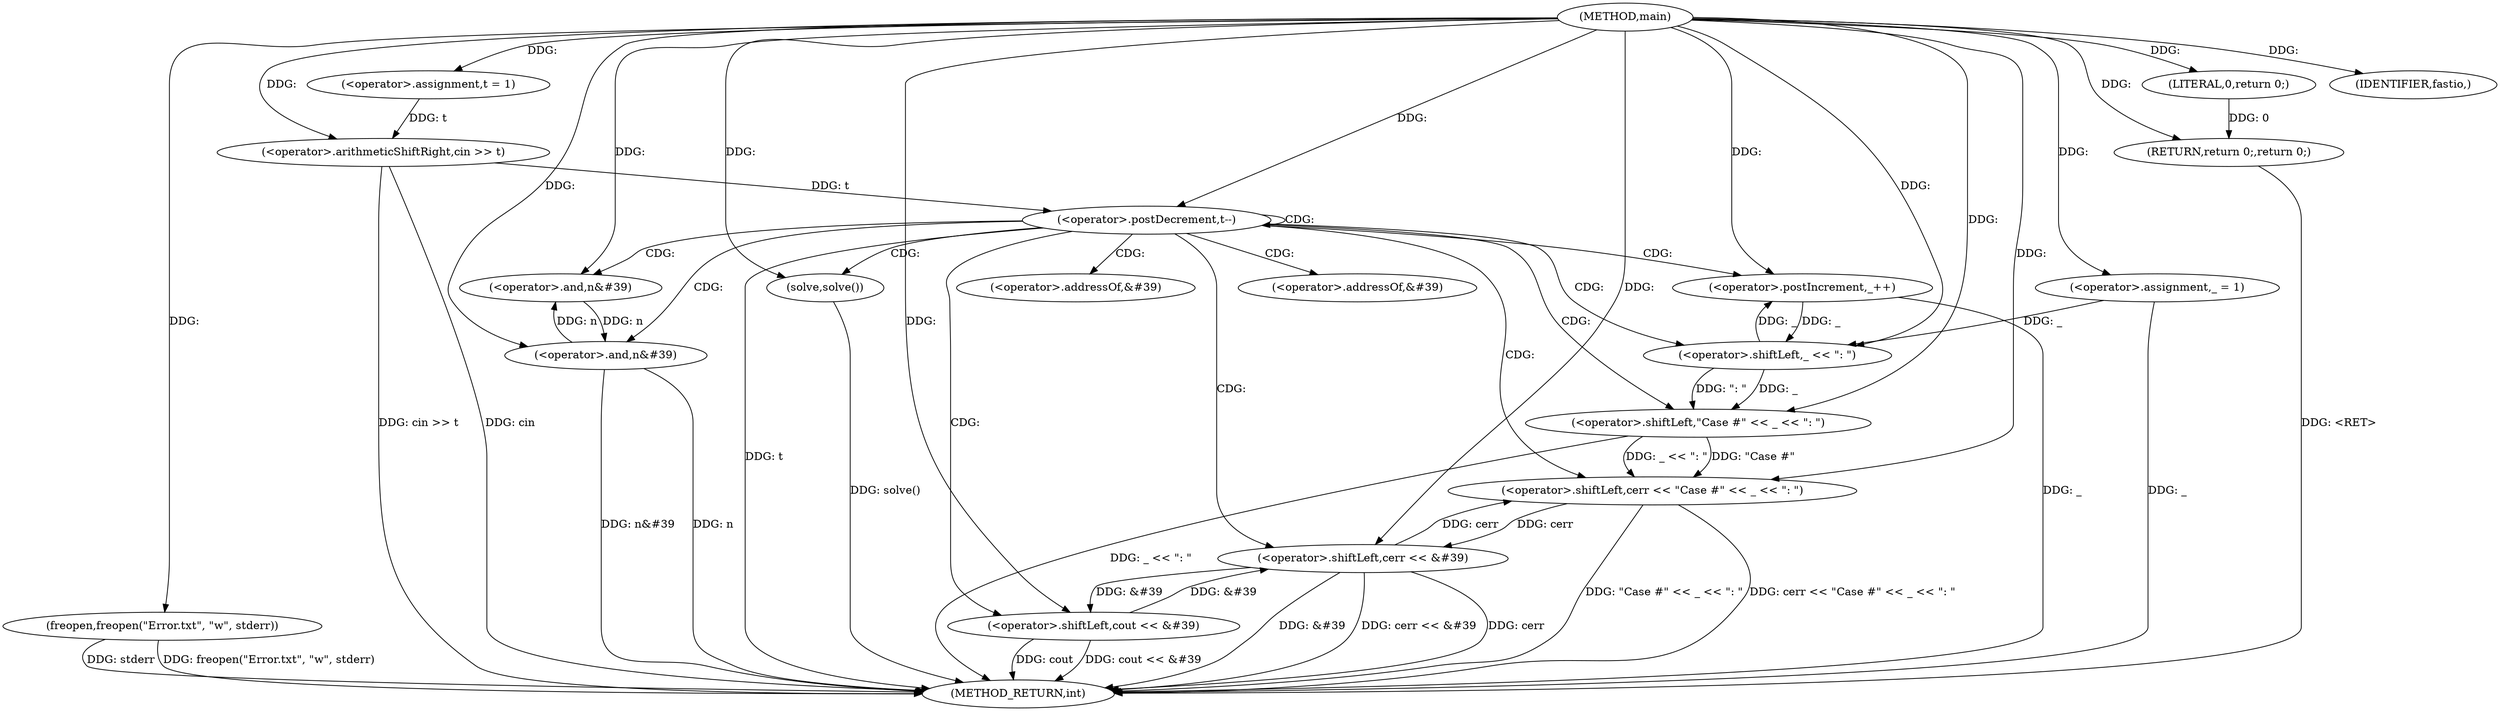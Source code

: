digraph "main" {  
"1000700" [label = "(METHOD,main)" ]
"1000749" [label = "(METHOD_RETURN,int)" ]
"1000702" [label = "(freopen,freopen(\"Error.txt\", \"w\", stderr))" ]
"1000706" [label = "(IDENTIFIER,fastio,)" ]
"1000708" [label = "(<operator>.assignment,t = 1)" ]
"1000711" [label = "(<operator>.arithmeticShiftRight,cin >> t)" ]
"1000715" [label = "(<operator>.assignment,_ = 1)" ]
"1000747" [label = "(RETURN,return 0;,return 0;)" ]
"1000719" [label = "(<operator>.postDecrement,t--)" ]
"1000748" [label = "(LITERAL,0,return 0;)" ]
"1000722" [label = "(<operator>.shiftLeft,cerr << \"Case #\" << _ << \": \")" ]
"1000735" [label = "(<operator>.and,n&#39)" ]
"1000738" [label = "(<operator>.shiftLeft,cerr << &#39)" ]
"1000742" [label = "(<operator>.and,n&#39)" ]
"1000745" [label = "(<operator>.postIncrement,_++)" ]
"1000730" [label = "(solve,solve())" ]
"1000731" [label = "(<operator>.shiftLeft,cout << &#39)" ]
"1000724" [label = "(<operator>.shiftLeft,\"Case #\" << _ << \": \")" ]
"1000726" [label = "(<operator>.shiftLeft,_ << \": \")" ]
"1000740" [label = "(<operator>.addressOf,&#39)" ]
"1000733" [label = "(<operator>.addressOf,&#39)" ]
  "1000702" -> "1000749"  [ label = "DDG: freopen(\"Error.txt\", \"w\", stderr)"] 
  "1000711" -> "1000749"  [ label = "DDG: cin >> t"] 
  "1000715" -> "1000749"  [ label = "DDG: _"] 
  "1000719" -> "1000749"  [ label = "DDG: t"] 
  "1000724" -> "1000749"  [ label = "DDG: _ << \": \""] 
  "1000722" -> "1000749"  [ label = "DDG: \"Case #\" << _ << \": \""] 
  "1000722" -> "1000749"  [ label = "DDG: cerr << \"Case #\" << _ << \": \""] 
  "1000730" -> "1000749"  [ label = "DDG: solve()"] 
  "1000731" -> "1000749"  [ label = "DDG: cout << &#39"] 
  "1000738" -> "1000749"  [ label = "DDG: cerr"] 
  "1000738" -> "1000749"  [ label = "DDG: &#39"] 
  "1000738" -> "1000749"  [ label = "DDG: cerr << &#39"] 
  "1000742" -> "1000749"  [ label = "DDG: n"] 
  "1000742" -> "1000749"  [ label = "DDG: n&#39"] 
  "1000745" -> "1000749"  [ label = "DDG: _"] 
  "1000747" -> "1000749"  [ label = "DDG: <RET>"] 
  "1000711" -> "1000749"  [ label = "DDG: cin"] 
  "1000702" -> "1000749"  [ label = "DDG: stderr"] 
  "1000731" -> "1000749"  [ label = "DDG: cout"] 
  "1000700" -> "1000706"  [ label = "DDG: "] 
  "1000700" -> "1000708"  [ label = "DDG: "] 
  "1000700" -> "1000715"  [ label = "DDG: "] 
  "1000748" -> "1000747"  [ label = "DDG: 0"] 
  "1000700" -> "1000747"  [ label = "DDG: "] 
  "1000700" -> "1000702"  [ label = "DDG: "] 
  "1000700" -> "1000711"  [ label = "DDG: "] 
  "1000708" -> "1000711"  [ label = "DDG: t"] 
  "1000700" -> "1000748"  [ label = "DDG: "] 
  "1000711" -> "1000719"  [ label = "DDG: t"] 
  "1000700" -> "1000719"  [ label = "DDG: "] 
  "1000738" -> "1000722"  [ label = "DDG: cerr"] 
  "1000700" -> "1000722"  [ label = "DDG: "] 
  "1000724" -> "1000722"  [ label = "DDG: _ << \": \""] 
  "1000724" -> "1000722"  [ label = "DDG: \"Case #\""] 
  "1000700" -> "1000730"  [ label = "DDG: "] 
  "1000742" -> "1000735"  [ label = "DDG: n"] 
  "1000700" -> "1000735"  [ label = "DDG: "] 
  "1000722" -> "1000738"  [ label = "DDG: cerr"] 
  "1000700" -> "1000738"  [ label = "DDG: "] 
  "1000731" -> "1000738"  [ label = "DDG: &#39"] 
  "1000735" -> "1000742"  [ label = "DDG: n"] 
  "1000700" -> "1000742"  [ label = "DDG: "] 
  "1000726" -> "1000745"  [ label = "DDG: _"] 
  "1000700" -> "1000745"  [ label = "DDG: "] 
  "1000700" -> "1000724"  [ label = "DDG: "] 
  "1000726" -> "1000724"  [ label = "DDG: _"] 
  "1000726" -> "1000724"  [ label = "DDG: \": \""] 
  "1000700" -> "1000731"  [ label = "DDG: "] 
  "1000738" -> "1000731"  [ label = "DDG: &#39"] 
  "1000715" -> "1000726"  [ label = "DDG: _"] 
  "1000745" -> "1000726"  [ label = "DDG: _"] 
  "1000700" -> "1000726"  [ label = "DDG: "] 
  "1000719" -> "1000740"  [ label = "CDG: "] 
  "1000719" -> "1000722"  [ label = "CDG: "] 
  "1000719" -> "1000733"  [ label = "CDG: "] 
  "1000719" -> "1000738"  [ label = "CDG: "] 
  "1000719" -> "1000726"  [ label = "CDG: "] 
  "1000719" -> "1000742"  [ label = "CDG: "] 
  "1000719" -> "1000735"  [ label = "CDG: "] 
  "1000719" -> "1000719"  [ label = "CDG: "] 
  "1000719" -> "1000731"  [ label = "CDG: "] 
  "1000719" -> "1000745"  [ label = "CDG: "] 
  "1000719" -> "1000730"  [ label = "CDG: "] 
  "1000719" -> "1000724"  [ label = "CDG: "] 
}
